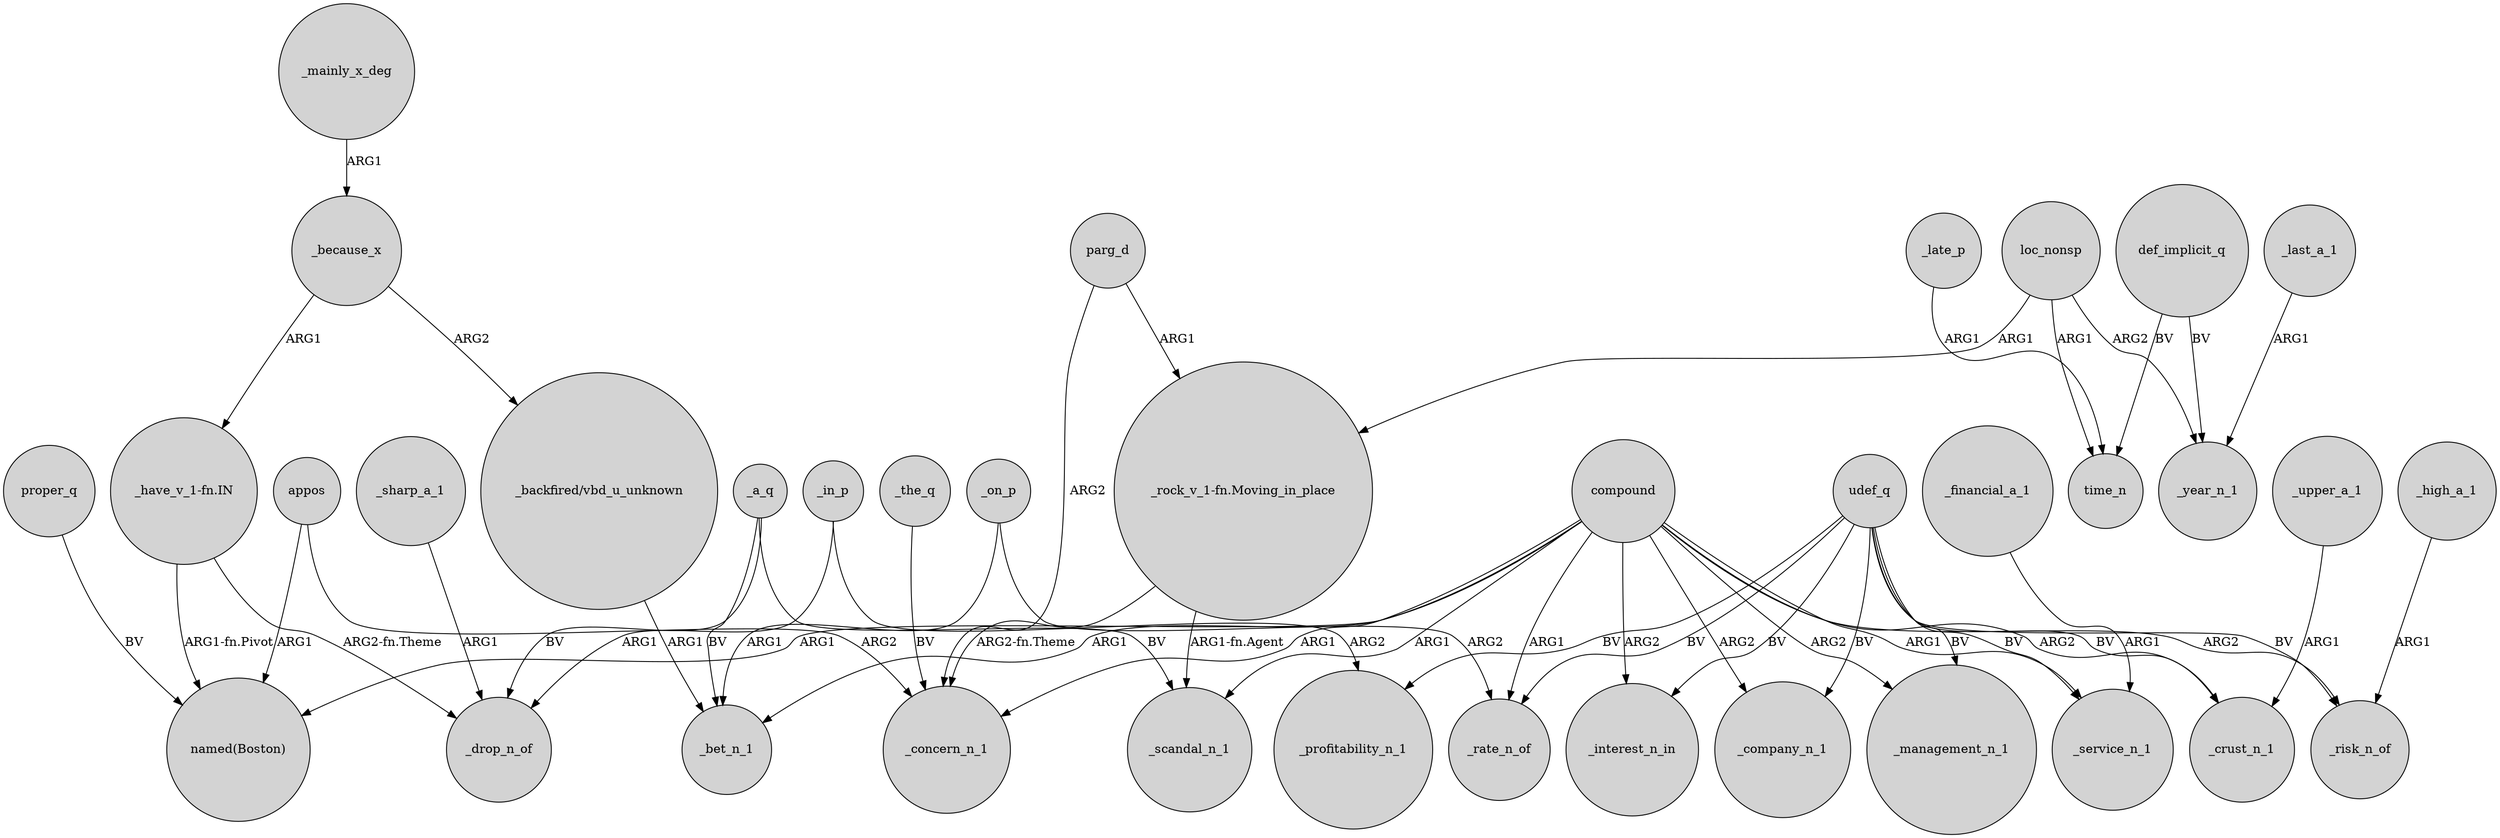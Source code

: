 digraph {
	node [shape=circle style=filled]
	udef_q -> _risk_n_of [label=BV]
	_late_p -> time_n [label=ARG1]
	_high_a_1 -> _risk_n_of [label=ARG1]
	proper_q -> "named(Boston)" [label=BV]
	_on_p -> _bet_n_1 [label=ARG1]
	_on_p -> _rate_n_of [label=ARG2]
	def_implicit_q -> _year_n_1 [label=BV]
	_a_q -> _bet_n_1 [label=BV]
	compound -> _company_n_1 [label=ARG2]
	"_have_v_1-fn.IN" -> "named(Boston)" [label="ARG1-fn.Pivot"]
	_in_p -> _drop_n_of [label=ARG1]
	compound -> _rate_n_of [label=ARG1]
	_a_q -> _drop_n_of [label=BV]
	compound -> _management_n_1 [label=ARG2]
	parg_d -> _concern_n_1 [label=ARG2]
	_because_x -> "_have_v_1-fn.IN" [label=ARG1]
	compound -> _risk_n_of [label=ARG2]
	_financial_a_1 -> _service_n_1 [label=ARG1]
	compound -> _scandal_n_1 [label=ARG1]
	udef_q -> _rate_n_of [label=BV]
	udef_q -> _interest_n_in [label=BV]
	udef_q -> _management_n_1 [label=BV]
	loc_nonsp -> time_n [label=ARG1]
	compound -> _interest_n_in [label=ARG2]
	compound -> "named(Boston)" [label=ARG1]
	_the_q -> _concern_n_1 [label=BV]
	"_have_v_1-fn.IN" -> _drop_n_of [label="ARG2-fn.Theme"]
	_because_x -> "_backfired/vbd_u_unknown" [label=ARG2]
	appos -> _concern_n_1 [label=ARG2]
	"_backfired/vbd_u_unknown" -> _bet_n_1 [label=ARG1]
	udef_q -> _crust_n_1 [label=BV]
	udef_q -> _service_n_1 [label=BV]
	_sharp_a_1 -> _drop_n_of [label=ARG1]
	udef_q -> _profitability_n_1 [label=BV]
	compound -> _bet_n_1 [label=ARG1]
	loc_nonsp -> _year_n_1 [label=ARG2]
	"_rock_v_1-fn.Moving_in_place" -> _concern_n_1 [label="ARG2-fn.Theme"]
	compound -> _crust_n_1 [label=ARG2]
	"_rock_v_1-fn.Moving_in_place" -> _scandal_n_1 [label="ARG1-fn.Agent"]
	_last_a_1 -> _year_n_1 [label=ARG1]
	_in_p -> _profitability_n_1 [label=ARG2]
	appos -> "named(Boston)" [label=ARG1]
	loc_nonsp -> "_rock_v_1-fn.Moving_in_place" [label=ARG1]
	_upper_a_1 -> _crust_n_1 [label=ARG1]
	_mainly_x_deg -> _because_x [label=ARG1]
	compound -> _service_n_1 [label=ARG1]
	_a_q -> _scandal_n_1 [label=BV]
	compound -> _concern_n_1 [label=ARG1]
	udef_q -> _company_n_1 [label=BV]
	parg_d -> "_rock_v_1-fn.Moving_in_place" [label=ARG1]
	def_implicit_q -> time_n [label=BV]
}
